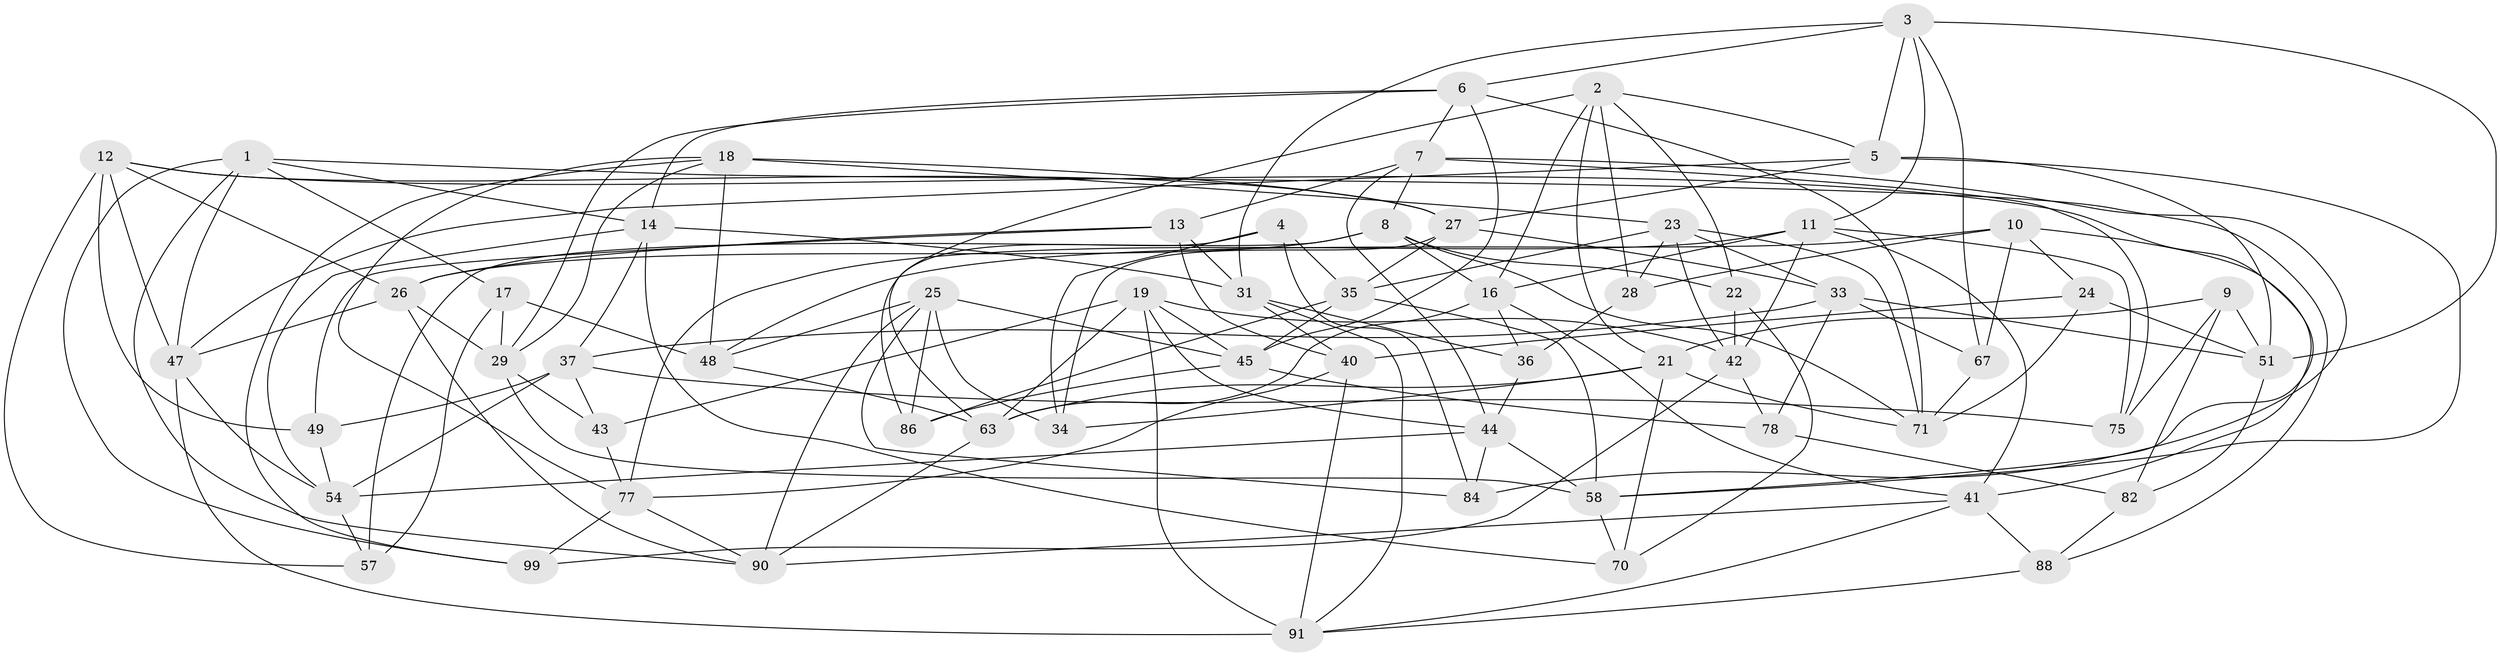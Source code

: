 // original degree distribution, {4: 1.0}
// Generated by graph-tools (version 1.1) at 2025/11/02/21/25 10:11:16]
// undirected, 60 vertices, 158 edges
graph export_dot {
graph [start="1"]
  node [color=gray90,style=filled];
  1 [super="+69"];
  2 [super="+20"];
  3 [super="+73"];
  4;
  5 [super="+65"];
  6 [super="+32"];
  7 [super="+38"];
  8 [super="+100"];
  9;
  10 [super="+60"];
  11 [super="+39"];
  12 [super="+93"];
  13 [super="+76"];
  14 [super="+15"];
  16 [super="+30"];
  17;
  18 [super="+85"];
  19 [super="+61"];
  21 [super="+87"];
  22;
  23 [super="+80"];
  24;
  25 [super="+81"];
  26 [super="+74"];
  27 [super="+55"];
  28;
  29 [super="+50"];
  31 [super="+89"];
  33 [super="+56"];
  34;
  35 [super="+59"];
  36;
  37 [super="+94"];
  40 [super="+79"];
  41 [super="+46"];
  42 [super="+52"];
  43;
  44 [super="+72"];
  45 [super="+64"];
  47 [super="+66"];
  48 [super="+53"];
  49;
  51 [super="+68"];
  54 [super="+62"];
  57;
  58 [super="+97"];
  63 [super="+83"];
  67;
  70;
  71 [super="+96"];
  75;
  77 [super="+98"];
  78;
  82;
  84;
  86;
  88;
  90 [super="+92"];
  91 [super="+95"];
  99;
  1 -- 88;
  1 -- 99;
  1 -- 14;
  1 -- 90;
  1 -- 17;
  1 -- 47;
  2 -- 16;
  2 -- 5;
  2 -- 21;
  2 -- 28;
  2 -- 22;
  2 -- 63;
  3 -- 51;
  3 -- 11;
  3 -- 6;
  3 -- 67;
  3 -- 31;
  3 -- 5;
  4 -- 34;
  4 -- 86;
  4 -- 84;
  4 -- 35;
  5 -- 51;
  5 -- 58;
  5 -- 27;
  5 -- 47;
  6 -- 14;
  6 -- 71;
  6 -- 29;
  6 -- 7;
  6 -- 45;
  7 -- 8;
  7 -- 13;
  7 -- 44;
  7 -- 75;
  7 -- 84;
  8 -- 71;
  8 -- 57;
  8 -- 22;
  8 -- 26;
  8 -- 16;
  9 -- 75;
  9 -- 21;
  9 -- 51;
  9 -- 82;
  10 -- 24;
  10 -- 28;
  10 -- 48 [weight=2];
  10 -- 41;
  10 -- 67;
  11 -- 75;
  11 -- 41;
  11 -- 42;
  11 -- 77;
  11 -- 16;
  12 -- 57;
  12 -- 58;
  12 -- 27;
  12 -- 49;
  12 -- 26;
  12 -- 47;
  13 -- 49;
  13 -- 40 [weight=2];
  13 -- 26;
  13 -- 31;
  14 -- 70;
  14 -- 31;
  14 -- 54;
  14 -- 37;
  16 -- 36;
  16 -- 41;
  16 -- 63;
  17 -- 57;
  17 -- 29;
  17 -- 48;
  18 -- 23;
  18 -- 77;
  18 -- 27;
  18 -- 48;
  18 -- 99;
  18 -- 29;
  19 -- 44;
  19 -- 45;
  19 -- 42;
  19 -- 91;
  19 -- 43;
  19 -- 63;
  21 -- 63;
  21 -- 71;
  21 -- 34;
  21 -- 70;
  22 -- 70;
  22 -- 42;
  23 -- 71;
  23 -- 35;
  23 -- 33;
  23 -- 42;
  23 -- 28;
  24 -- 40;
  24 -- 71;
  24 -- 51;
  25 -- 90;
  25 -- 34;
  25 -- 48;
  25 -- 84;
  25 -- 86;
  25 -- 45;
  26 -- 29;
  26 -- 47;
  26 -- 90;
  27 -- 34;
  27 -- 35;
  27 -- 33;
  28 -- 36;
  29 -- 58;
  29 -- 43;
  31 -- 40;
  31 -- 36;
  31 -- 91;
  33 -- 67;
  33 -- 78;
  33 -- 37;
  33 -- 51;
  35 -- 86;
  35 -- 45;
  35 -- 58;
  36 -- 44;
  37 -- 43;
  37 -- 75;
  37 -- 54;
  37 -- 49;
  40 -- 91;
  40 -- 77;
  41 -- 91;
  41 -- 88;
  41 -- 90;
  42 -- 99;
  42 -- 78;
  43 -- 77;
  44 -- 54;
  44 -- 58;
  44 -- 84;
  45 -- 86;
  45 -- 78;
  47 -- 54;
  47 -- 91;
  48 -- 63;
  49 -- 54;
  51 -- 82;
  54 -- 57;
  58 -- 70;
  63 -- 90;
  67 -- 71;
  77 -- 90;
  77 -- 99;
  78 -- 82;
  82 -- 88;
  88 -- 91;
}
